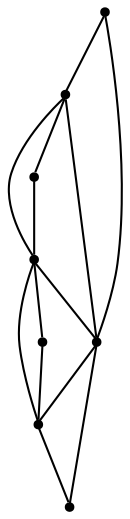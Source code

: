 graph {
  node [shape=point,comment="{\"directed\":false,\"doi\":\"10.1007/978-3-031-22203-0_31\",\"figure\":\"1 (2)\"}"]

  v0 [pos="1272.3151189676437,687.3605603262065"]
  v1 [pos="1201.8675140352939,686.7854737246992"]
  v2 [pos="1271.3514682916407,809.3617109509368"]
  v3 [pos="1236.6126069959344,748.0736559254564"]
  v4 [pos="1200.8996029353052,808.8034114859616"]
  v5 [pos="1166.1607416395989,747.5152292852044"]
  v6 [pos="1131.4218803438928,686.2103871231918"]
  v7 [pos="1130.4519980029556,808.2407880615767"]

  v0 -- v1 [id="-1",pos="1272.3151189676437,687.3605603262065 1201.8675140352939,686.7854737246992 1201.8675140352939,686.7854737246992 1201.8675140352939,686.7854737246992"]
  v2 -- v3 [id="-2",pos="1271.3514682916407,809.3617109509368 1236.6126069959344,748.0736559254564 1236.6126069959344,748.0736559254564 1236.6126069959344,748.0736559254564"]
  v3 -- v4 [id="-3",pos="1236.6126069959344,748.0736559254564 1200.8996029353052,808.8034114859616 1200.8996029353052,808.8034114859616 1200.8996029353052,808.8034114859616"]
  v3 -- v0 [id="-4",pos="1236.6126069959344,748.0736559254564 1272.3151189676437,687.3605603262065 1272.3151189676437,687.3605603262065 1272.3151189676437,687.3605603262065"]
  v3 -- v1 [id="-5",pos="1236.6126069959344,748.0736559254564 1201.8675140352939,686.7854737246992 1201.8675140352939,686.7854737246992 1201.8675140352939,686.7854737246992"]
  v1 -- v5 [id="-6",pos="1201.8675140352939,686.7854737246992 1166.1607416395989,747.5152292852044 1166.1607416395989,747.5152292852044 1166.1607416395989,747.5152292852044"]
  v1 -- v6 [id="-7",pos="1201.8675140352939,686.7854737246992 1131.4218803438928,686.2103871231918 1131.4218803438928,686.2103871231918 1131.4218803438928,686.2103871231918"]
  v4 -- v2 [id="-8",pos="1200.8996029353052,808.8034114859616 1271.3514682916407,809.3617109509368 1271.3514682916407,809.3617109509368 1271.3514682916407,809.3617109509368"]
  v4 -- v5 [id="-9",pos="1200.8996029353052,808.8034114859616 1166.1607416395989,747.5152292852044 1166.1607416395989,747.5152292852044 1166.1607416395989,747.5152292852044"]
  v5 -- v3 [id="-10",pos="1166.1607416395989,747.5152292852044 1236.6126069959344,748.0736559254564 1236.6126069959344,748.0736559254564 1236.6126069959344,748.0736559254564"]
  v5 -- v7 [id="-11",pos="1166.1607416395989,747.5152292852044 1130.4519980029556,808.2407880615767 1130.4519980029556,808.2407880615767 1130.4519980029556,808.2407880615767"]
  v6 -- v5 [id="-12",pos="1131.4218803438928,686.2103871231918 1166.1607416395989,747.5152292852044 1166.1607416395989,747.5152292852044 1166.1607416395989,747.5152292852044"]
  v7 -- v4 [id="-13",pos="1130.4519980029556,808.2407880615767 1200.8996029353052,808.8034114859616 1200.8996029353052,808.8034114859616 1200.8996029353052,808.8034114859616"]
}